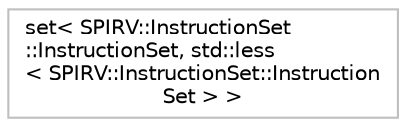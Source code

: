 digraph "Graphical Class Hierarchy"
{
 // LATEX_PDF_SIZE
  bgcolor="transparent";
  edge [fontname="Helvetica",fontsize="10",labelfontname="Helvetica",labelfontsize="10"];
  node [fontname="Helvetica",fontsize="10",shape=record];
  rankdir="LR";
  Node0 [label="set\< SPIRV::InstructionSet\l::InstructionSet, std::less\l\< SPIRV::InstructionSet::Instruction\lSet \> \>",height=0.2,width=0.4,color="grey75",tooltip=" "];
}
